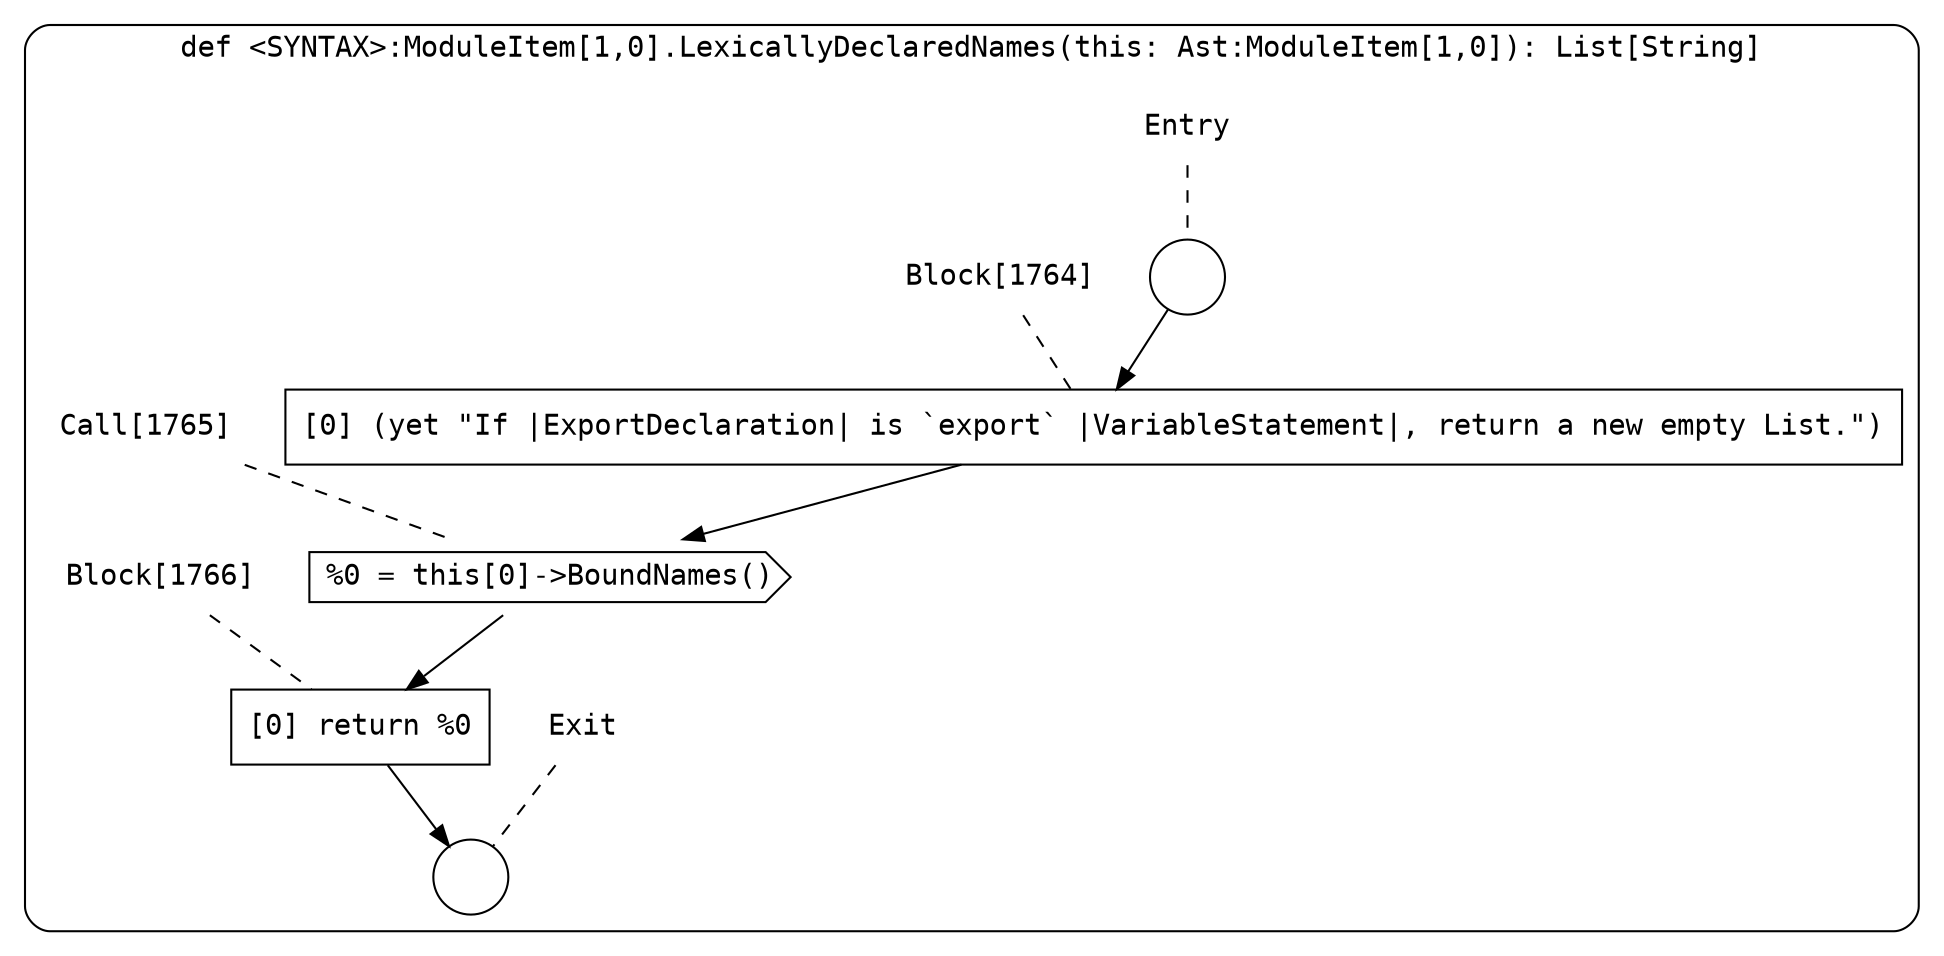digraph {
  graph [fontname = "Consolas"]
  node [fontname = "Consolas"]
  edge [fontname = "Consolas"]
  subgraph cluster283 {
    label = "def <SYNTAX>:ModuleItem[1,0].LexicallyDeclaredNames(this: Ast:ModuleItem[1,0]): List[String]"
    style = rounded
    cluster283_entry_name [shape=none, label=<<font color="black">Entry</font>>]
    cluster283_entry_name -> cluster283_entry [arrowhead=none, color="black", style=dashed]
    cluster283_entry [shape=circle label=" " color="black" fillcolor="white" style=filled]
    cluster283_entry -> node1764 [color="black"]
    cluster283_exit_name [shape=none, label=<<font color="black">Exit</font>>]
    cluster283_exit_name -> cluster283_exit [arrowhead=none, color="black", style=dashed]
    cluster283_exit [shape=circle label=" " color="black" fillcolor="white" style=filled]
    node1764_name [shape=none, label=<<font color="black">Block[1764]</font>>]
    node1764_name -> node1764 [arrowhead=none, color="black", style=dashed]
    node1764 [shape=box, label=<<font color="black">[0] (yet &quot;If |ExportDeclaration| is `export` |VariableStatement|, return a new empty List.&quot;)<BR ALIGN="LEFT"/></font>> color="black" fillcolor="white", style=filled]
    node1764 -> node1765 [color="black"]
    node1765_name [shape=none, label=<<font color="black">Call[1765]</font>>]
    node1765_name -> node1765 [arrowhead=none, color="black", style=dashed]
    node1765 [shape=cds, label=<<font color="black">%0 = this[0]-&gt;BoundNames()</font>> color="black" fillcolor="white", style=filled]
    node1765 -> node1766 [color="black"]
    node1766_name [shape=none, label=<<font color="black">Block[1766]</font>>]
    node1766_name -> node1766 [arrowhead=none, color="black", style=dashed]
    node1766 [shape=box, label=<<font color="black">[0] return %0<BR ALIGN="LEFT"/></font>> color="black" fillcolor="white", style=filled]
    node1766 -> cluster283_exit [color="black"]
  }
}